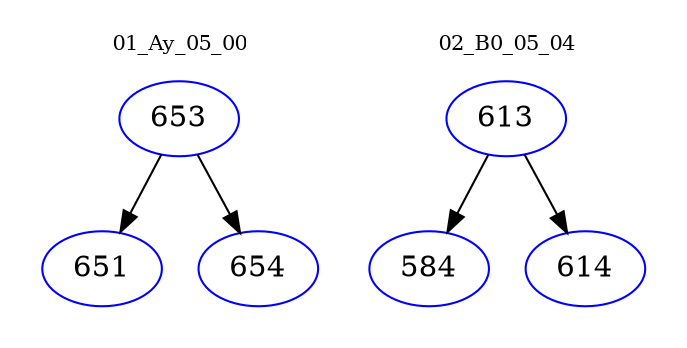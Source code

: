 digraph{
subgraph cluster_0 {
color = white
label = "01_Ay_05_00";
fontsize=10;
T0_653 [label="653", color="blue"]
T0_653 -> T0_651 [color="black"]
T0_651 [label="651", color="blue"]
T0_653 -> T0_654 [color="black"]
T0_654 [label="654", color="blue"]
}
subgraph cluster_1 {
color = white
label = "02_B0_05_04";
fontsize=10;
T1_613 [label="613", color="blue"]
T1_613 -> T1_584 [color="black"]
T1_584 [label="584", color="blue"]
T1_613 -> T1_614 [color="black"]
T1_614 [label="614", color="blue"]
}
}
